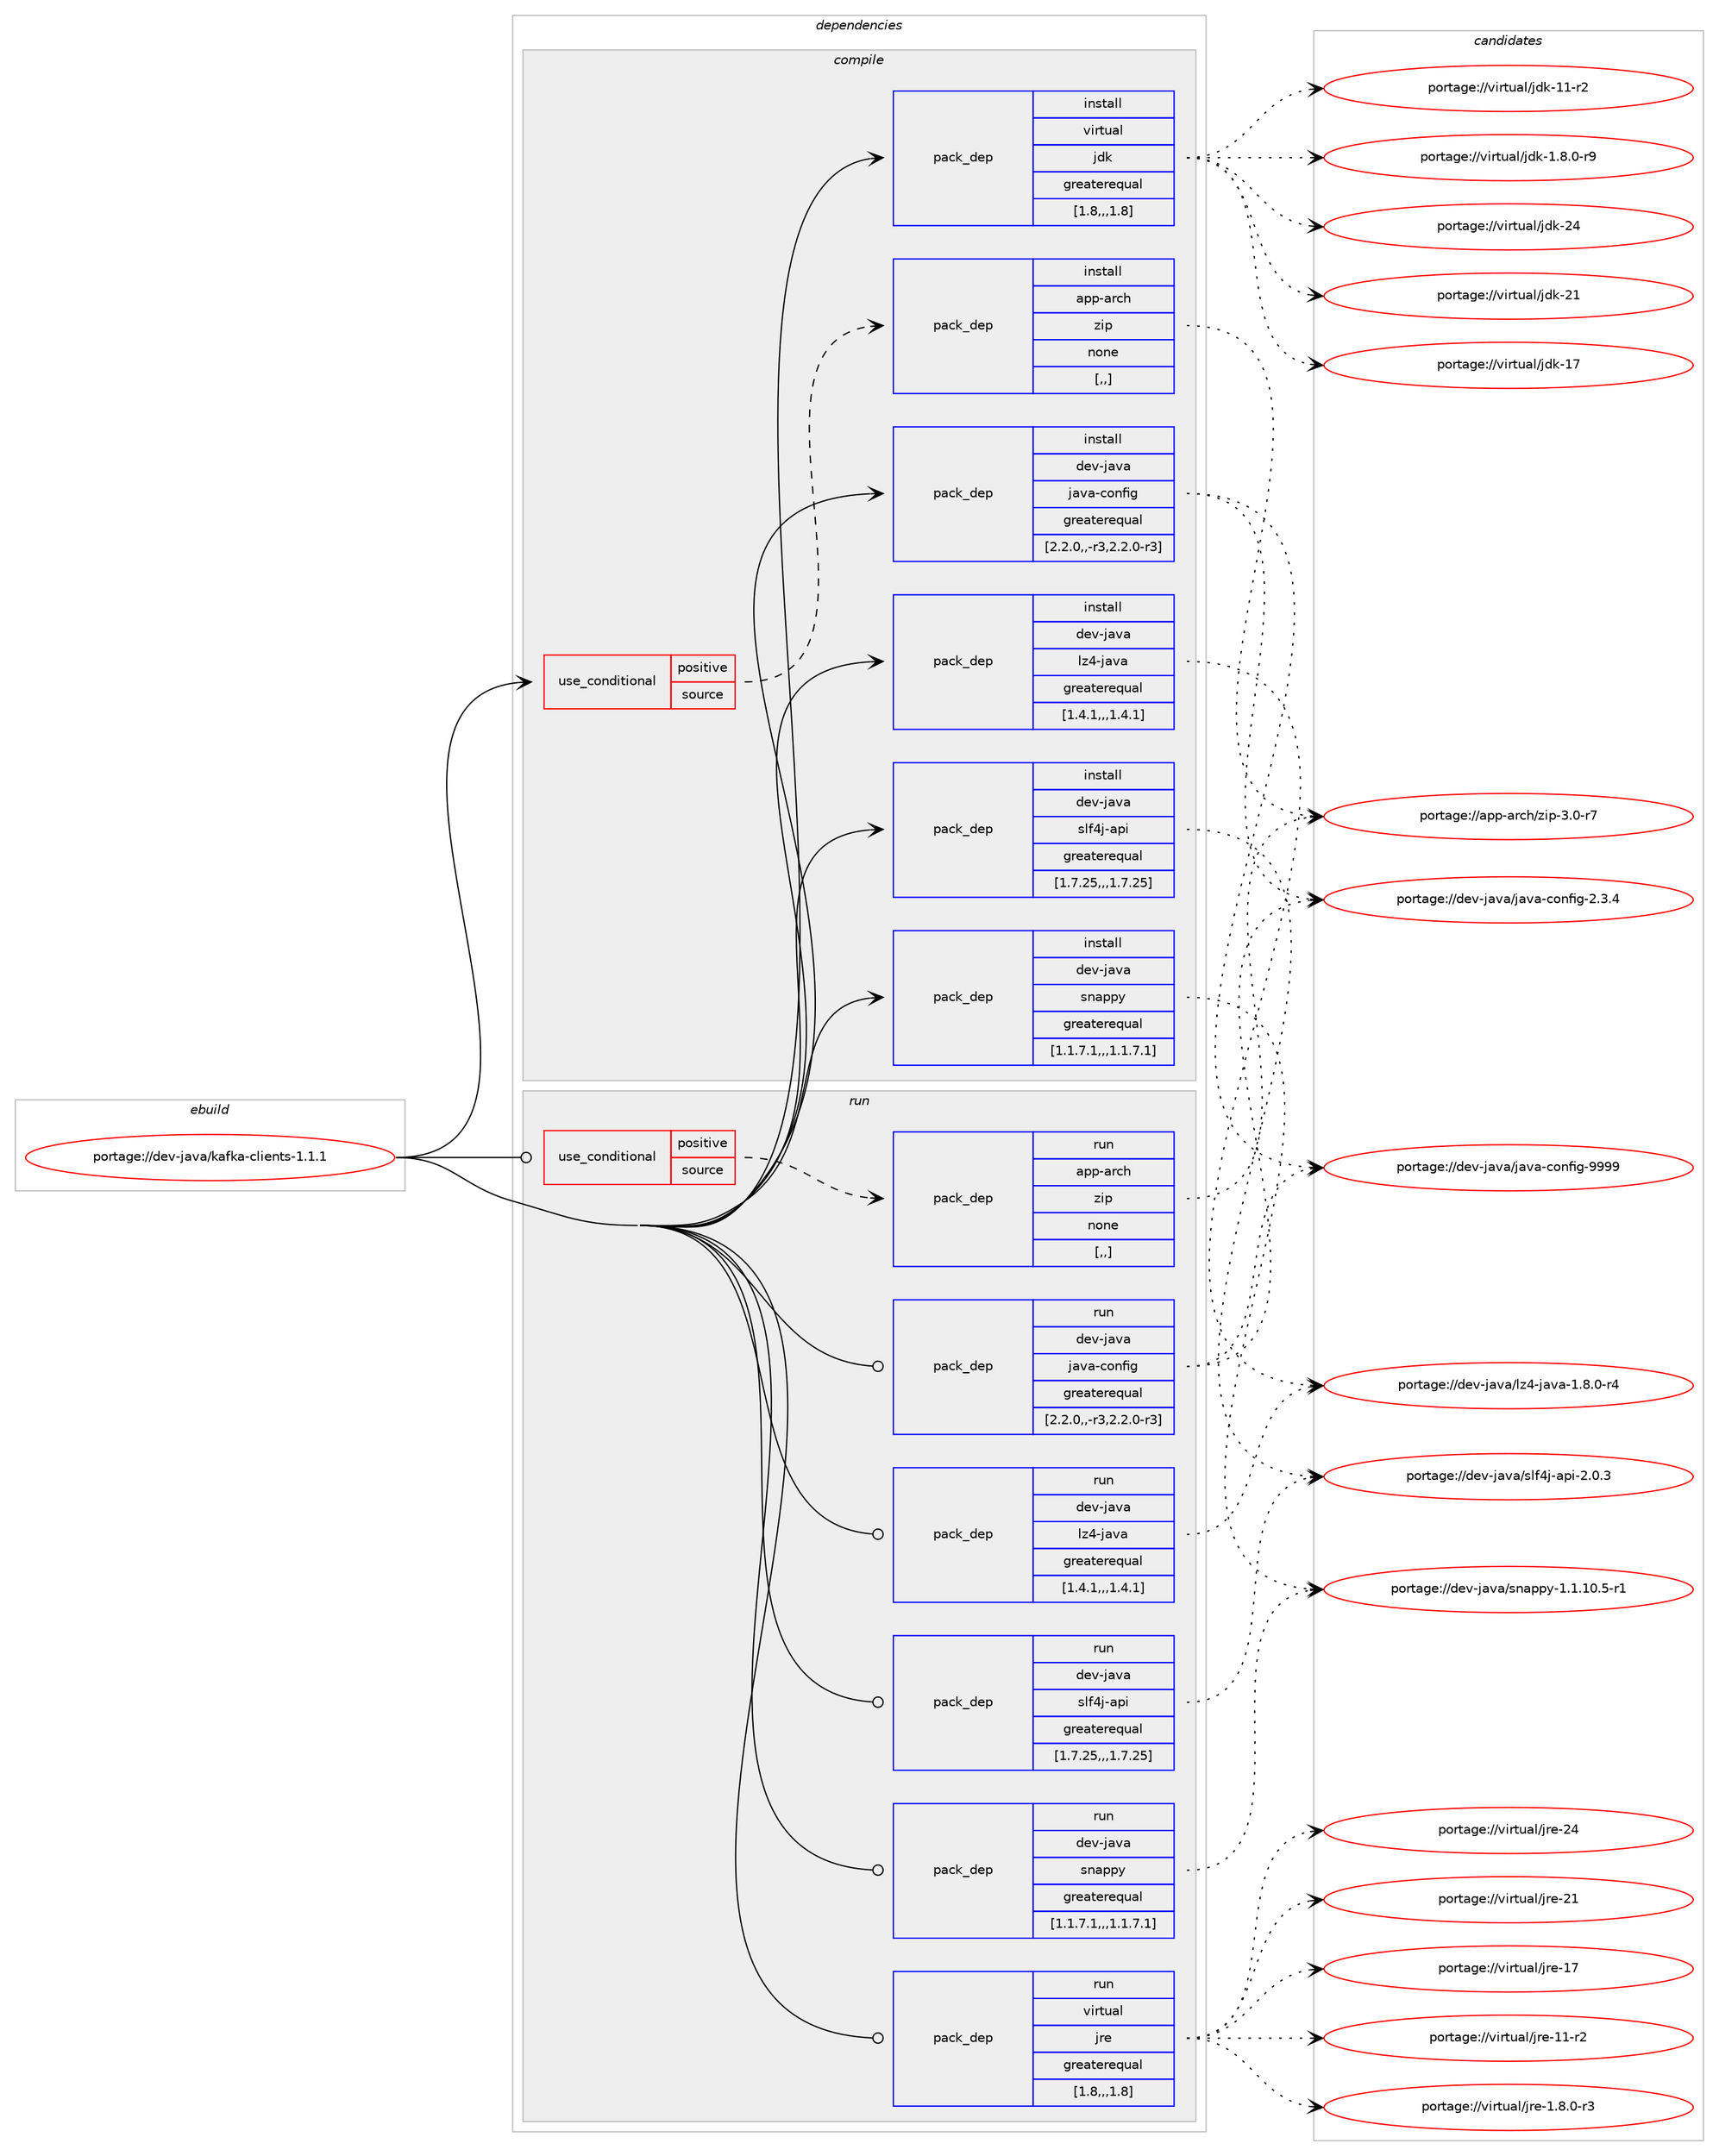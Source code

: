 digraph prolog {

# *************
# Graph options
# *************

newrank=true;
concentrate=true;
compound=true;
graph [rankdir=LR,fontname=Helvetica,fontsize=10,ranksep=1.5];#, ranksep=2.5, nodesep=0.2];
edge  [arrowhead=vee];
node  [fontname=Helvetica,fontsize=10];

# **********
# The ebuild
# **********

subgraph cluster_leftcol {
color=gray;
label=<<i>ebuild</i>>;
id [label="portage://dev-java/kafka-clients-1.1.1", color=red, width=4, href="../dev-java/kafka-clients-1.1.1.svg"];
}

# ****************
# The dependencies
# ****************

subgraph cluster_midcol {
color=gray;
label=<<i>dependencies</i>>;
subgraph cluster_compile {
fillcolor="#eeeeee";
style=filled;
label=<<i>compile</i>>;
subgraph cond22165 {
dependency95901 [label=<<TABLE BORDER="0" CELLBORDER="1" CELLSPACING="0" CELLPADDING="4"><TR><TD ROWSPAN="3" CELLPADDING="10">use_conditional</TD></TR><TR><TD>positive</TD></TR><TR><TD>source</TD></TR></TABLE>>, shape=none, color=red];
subgraph pack72679 {
dependency95902 [label=<<TABLE BORDER="0" CELLBORDER="1" CELLSPACING="0" CELLPADDING="4" WIDTH="220"><TR><TD ROWSPAN="6" CELLPADDING="30">pack_dep</TD></TR><TR><TD WIDTH="110">install</TD></TR><TR><TD>app-arch</TD></TR><TR><TD>zip</TD></TR><TR><TD>none</TD></TR><TR><TD>[,,]</TD></TR></TABLE>>, shape=none, color=blue];
}
dependency95901:e -> dependency95902:w [weight=20,style="dashed",arrowhead="vee"];
}
id:e -> dependency95901:w [weight=20,style="solid",arrowhead="vee"];
subgraph pack72680 {
dependency95903 [label=<<TABLE BORDER="0" CELLBORDER="1" CELLSPACING="0" CELLPADDING="4" WIDTH="220"><TR><TD ROWSPAN="6" CELLPADDING="30">pack_dep</TD></TR><TR><TD WIDTH="110">install</TD></TR><TR><TD>dev-java</TD></TR><TR><TD>java-config</TD></TR><TR><TD>greaterequal</TD></TR><TR><TD>[2.2.0,,-r3,2.2.0-r3]</TD></TR></TABLE>>, shape=none, color=blue];
}
id:e -> dependency95903:w [weight=20,style="solid",arrowhead="vee"];
subgraph pack72681 {
dependency95904 [label=<<TABLE BORDER="0" CELLBORDER="1" CELLSPACING="0" CELLPADDING="4" WIDTH="220"><TR><TD ROWSPAN="6" CELLPADDING="30">pack_dep</TD></TR><TR><TD WIDTH="110">install</TD></TR><TR><TD>dev-java</TD></TR><TR><TD>lz4-java</TD></TR><TR><TD>greaterequal</TD></TR><TR><TD>[1.4.1,,,1.4.1]</TD></TR></TABLE>>, shape=none, color=blue];
}
id:e -> dependency95904:w [weight=20,style="solid",arrowhead="vee"];
subgraph pack72682 {
dependency95905 [label=<<TABLE BORDER="0" CELLBORDER="1" CELLSPACING="0" CELLPADDING="4" WIDTH="220"><TR><TD ROWSPAN="6" CELLPADDING="30">pack_dep</TD></TR><TR><TD WIDTH="110">install</TD></TR><TR><TD>dev-java</TD></TR><TR><TD>slf4j-api</TD></TR><TR><TD>greaterequal</TD></TR><TR><TD>[1.7.25,,,1.7.25]</TD></TR></TABLE>>, shape=none, color=blue];
}
id:e -> dependency95905:w [weight=20,style="solid",arrowhead="vee"];
subgraph pack72683 {
dependency95906 [label=<<TABLE BORDER="0" CELLBORDER="1" CELLSPACING="0" CELLPADDING="4" WIDTH="220"><TR><TD ROWSPAN="6" CELLPADDING="30">pack_dep</TD></TR><TR><TD WIDTH="110">install</TD></TR><TR><TD>dev-java</TD></TR><TR><TD>snappy</TD></TR><TR><TD>greaterequal</TD></TR><TR><TD>[1.1.7.1,,,1.1.7.1]</TD></TR></TABLE>>, shape=none, color=blue];
}
id:e -> dependency95906:w [weight=20,style="solid",arrowhead="vee"];
subgraph pack72684 {
dependency95907 [label=<<TABLE BORDER="0" CELLBORDER="1" CELLSPACING="0" CELLPADDING="4" WIDTH="220"><TR><TD ROWSPAN="6" CELLPADDING="30">pack_dep</TD></TR><TR><TD WIDTH="110">install</TD></TR><TR><TD>virtual</TD></TR><TR><TD>jdk</TD></TR><TR><TD>greaterequal</TD></TR><TR><TD>[1.8,,,1.8]</TD></TR></TABLE>>, shape=none, color=blue];
}
id:e -> dependency95907:w [weight=20,style="solid",arrowhead="vee"];
}
subgraph cluster_compileandrun {
fillcolor="#eeeeee";
style=filled;
label=<<i>compile and run</i>>;
}
subgraph cluster_run {
fillcolor="#eeeeee";
style=filled;
label=<<i>run</i>>;
subgraph cond22166 {
dependency95908 [label=<<TABLE BORDER="0" CELLBORDER="1" CELLSPACING="0" CELLPADDING="4"><TR><TD ROWSPAN="3" CELLPADDING="10">use_conditional</TD></TR><TR><TD>positive</TD></TR><TR><TD>source</TD></TR></TABLE>>, shape=none, color=red];
subgraph pack72685 {
dependency95909 [label=<<TABLE BORDER="0" CELLBORDER="1" CELLSPACING="0" CELLPADDING="4" WIDTH="220"><TR><TD ROWSPAN="6" CELLPADDING="30">pack_dep</TD></TR><TR><TD WIDTH="110">run</TD></TR><TR><TD>app-arch</TD></TR><TR><TD>zip</TD></TR><TR><TD>none</TD></TR><TR><TD>[,,]</TD></TR></TABLE>>, shape=none, color=blue];
}
dependency95908:e -> dependency95909:w [weight=20,style="dashed",arrowhead="vee"];
}
id:e -> dependency95908:w [weight=20,style="solid",arrowhead="odot"];
subgraph pack72686 {
dependency95910 [label=<<TABLE BORDER="0" CELLBORDER="1" CELLSPACING="0" CELLPADDING="4" WIDTH="220"><TR><TD ROWSPAN="6" CELLPADDING="30">pack_dep</TD></TR><TR><TD WIDTH="110">run</TD></TR><TR><TD>dev-java</TD></TR><TR><TD>java-config</TD></TR><TR><TD>greaterequal</TD></TR><TR><TD>[2.2.0,,-r3,2.2.0-r3]</TD></TR></TABLE>>, shape=none, color=blue];
}
id:e -> dependency95910:w [weight=20,style="solid",arrowhead="odot"];
subgraph pack72687 {
dependency95911 [label=<<TABLE BORDER="0" CELLBORDER="1" CELLSPACING="0" CELLPADDING="4" WIDTH="220"><TR><TD ROWSPAN="6" CELLPADDING="30">pack_dep</TD></TR><TR><TD WIDTH="110">run</TD></TR><TR><TD>dev-java</TD></TR><TR><TD>lz4-java</TD></TR><TR><TD>greaterequal</TD></TR><TR><TD>[1.4.1,,,1.4.1]</TD></TR></TABLE>>, shape=none, color=blue];
}
id:e -> dependency95911:w [weight=20,style="solid",arrowhead="odot"];
subgraph pack72688 {
dependency95912 [label=<<TABLE BORDER="0" CELLBORDER="1" CELLSPACING="0" CELLPADDING="4" WIDTH="220"><TR><TD ROWSPAN="6" CELLPADDING="30">pack_dep</TD></TR><TR><TD WIDTH="110">run</TD></TR><TR><TD>dev-java</TD></TR><TR><TD>slf4j-api</TD></TR><TR><TD>greaterequal</TD></TR><TR><TD>[1.7.25,,,1.7.25]</TD></TR></TABLE>>, shape=none, color=blue];
}
id:e -> dependency95912:w [weight=20,style="solid",arrowhead="odot"];
subgraph pack72689 {
dependency95913 [label=<<TABLE BORDER="0" CELLBORDER="1" CELLSPACING="0" CELLPADDING="4" WIDTH="220"><TR><TD ROWSPAN="6" CELLPADDING="30">pack_dep</TD></TR><TR><TD WIDTH="110">run</TD></TR><TR><TD>dev-java</TD></TR><TR><TD>snappy</TD></TR><TR><TD>greaterequal</TD></TR><TR><TD>[1.1.7.1,,,1.1.7.1]</TD></TR></TABLE>>, shape=none, color=blue];
}
id:e -> dependency95913:w [weight=20,style="solid",arrowhead="odot"];
subgraph pack72690 {
dependency95914 [label=<<TABLE BORDER="0" CELLBORDER="1" CELLSPACING="0" CELLPADDING="4" WIDTH="220"><TR><TD ROWSPAN="6" CELLPADDING="30">pack_dep</TD></TR><TR><TD WIDTH="110">run</TD></TR><TR><TD>virtual</TD></TR><TR><TD>jre</TD></TR><TR><TD>greaterequal</TD></TR><TR><TD>[1.8,,,1.8]</TD></TR></TABLE>>, shape=none, color=blue];
}
id:e -> dependency95914:w [weight=20,style="solid",arrowhead="odot"];
}
}

# **************
# The candidates
# **************

subgraph cluster_choices {
rank=same;
color=gray;
label=<<i>candidates</i>>;

subgraph choice72679 {
color=black;
nodesep=1;
choice9711211245971149910447122105112455146484511455 [label="portage://app-arch/zip-3.0-r7", color=red, width=4,href="../app-arch/zip-3.0-r7.svg"];
dependency95902:e -> choice9711211245971149910447122105112455146484511455:w [style=dotted,weight="100"];
}
subgraph choice72680 {
color=black;
nodesep=1;
choice10010111845106971189747106971189745991111101021051034557575757 [label="portage://dev-java/java-config-9999", color=red, width=4,href="../dev-java/java-config-9999.svg"];
choice1001011184510697118974710697118974599111110102105103455046514652 [label="portage://dev-java/java-config-2.3.4", color=red, width=4,href="../dev-java/java-config-2.3.4.svg"];
dependency95903:e -> choice10010111845106971189747106971189745991111101021051034557575757:w [style=dotted,weight="100"];
dependency95903:e -> choice1001011184510697118974710697118974599111110102105103455046514652:w [style=dotted,weight="100"];
}
subgraph choice72681 {
color=black;
nodesep=1;
choice10010111845106971189747108122524510697118974549465646484511452 [label="portage://dev-java/lz4-java-1.8.0-r4", color=red, width=4,href="../dev-java/lz4-java-1.8.0-r4.svg"];
dependency95904:e -> choice10010111845106971189747108122524510697118974549465646484511452:w [style=dotted,weight="100"];
}
subgraph choice72682 {
color=black;
nodesep=1;
choice10010111845106971189747115108102521064597112105455046484651 [label="portage://dev-java/slf4j-api-2.0.3", color=red, width=4,href="../dev-java/slf4j-api-2.0.3.svg"];
dependency95905:e -> choice10010111845106971189747115108102521064597112105455046484651:w [style=dotted,weight="100"];
}
subgraph choice72683 {
color=black;
nodesep=1;
choice10010111845106971189747115110971121121214549464946494846534511449 [label="portage://dev-java/snappy-1.1.10.5-r1", color=red, width=4,href="../dev-java/snappy-1.1.10.5-r1.svg"];
dependency95906:e -> choice10010111845106971189747115110971121121214549464946494846534511449:w [style=dotted,weight="100"];
}
subgraph choice72684 {
color=black;
nodesep=1;
choice1181051141161179710847106100107455052 [label="portage://virtual/jdk-24", color=red, width=4,href="../virtual/jdk-24.svg"];
choice1181051141161179710847106100107455049 [label="portage://virtual/jdk-21", color=red, width=4,href="../virtual/jdk-21.svg"];
choice1181051141161179710847106100107454955 [label="portage://virtual/jdk-17", color=red, width=4,href="../virtual/jdk-17.svg"];
choice11810511411611797108471061001074549494511450 [label="portage://virtual/jdk-11-r2", color=red, width=4,href="../virtual/jdk-11-r2.svg"];
choice11810511411611797108471061001074549465646484511457 [label="portage://virtual/jdk-1.8.0-r9", color=red, width=4,href="../virtual/jdk-1.8.0-r9.svg"];
dependency95907:e -> choice1181051141161179710847106100107455052:w [style=dotted,weight="100"];
dependency95907:e -> choice1181051141161179710847106100107455049:w [style=dotted,weight="100"];
dependency95907:e -> choice1181051141161179710847106100107454955:w [style=dotted,weight="100"];
dependency95907:e -> choice11810511411611797108471061001074549494511450:w [style=dotted,weight="100"];
dependency95907:e -> choice11810511411611797108471061001074549465646484511457:w [style=dotted,weight="100"];
}
subgraph choice72685 {
color=black;
nodesep=1;
choice9711211245971149910447122105112455146484511455 [label="portage://app-arch/zip-3.0-r7", color=red, width=4,href="../app-arch/zip-3.0-r7.svg"];
dependency95909:e -> choice9711211245971149910447122105112455146484511455:w [style=dotted,weight="100"];
}
subgraph choice72686 {
color=black;
nodesep=1;
choice10010111845106971189747106971189745991111101021051034557575757 [label="portage://dev-java/java-config-9999", color=red, width=4,href="../dev-java/java-config-9999.svg"];
choice1001011184510697118974710697118974599111110102105103455046514652 [label="portage://dev-java/java-config-2.3.4", color=red, width=4,href="../dev-java/java-config-2.3.4.svg"];
dependency95910:e -> choice10010111845106971189747106971189745991111101021051034557575757:w [style=dotted,weight="100"];
dependency95910:e -> choice1001011184510697118974710697118974599111110102105103455046514652:w [style=dotted,weight="100"];
}
subgraph choice72687 {
color=black;
nodesep=1;
choice10010111845106971189747108122524510697118974549465646484511452 [label="portage://dev-java/lz4-java-1.8.0-r4", color=red, width=4,href="../dev-java/lz4-java-1.8.0-r4.svg"];
dependency95911:e -> choice10010111845106971189747108122524510697118974549465646484511452:w [style=dotted,weight="100"];
}
subgraph choice72688 {
color=black;
nodesep=1;
choice10010111845106971189747115108102521064597112105455046484651 [label="portage://dev-java/slf4j-api-2.0.3", color=red, width=4,href="../dev-java/slf4j-api-2.0.3.svg"];
dependency95912:e -> choice10010111845106971189747115108102521064597112105455046484651:w [style=dotted,weight="100"];
}
subgraph choice72689 {
color=black;
nodesep=1;
choice10010111845106971189747115110971121121214549464946494846534511449 [label="portage://dev-java/snappy-1.1.10.5-r1", color=red, width=4,href="../dev-java/snappy-1.1.10.5-r1.svg"];
dependency95913:e -> choice10010111845106971189747115110971121121214549464946494846534511449:w [style=dotted,weight="100"];
}
subgraph choice72690 {
color=black;
nodesep=1;
choice1181051141161179710847106114101455052 [label="portage://virtual/jre-24", color=red, width=4,href="../virtual/jre-24.svg"];
choice1181051141161179710847106114101455049 [label="portage://virtual/jre-21", color=red, width=4,href="../virtual/jre-21.svg"];
choice1181051141161179710847106114101454955 [label="portage://virtual/jre-17", color=red, width=4,href="../virtual/jre-17.svg"];
choice11810511411611797108471061141014549494511450 [label="portage://virtual/jre-11-r2", color=red, width=4,href="../virtual/jre-11-r2.svg"];
choice11810511411611797108471061141014549465646484511451 [label="portage://virtual/jre-1.8.0-r3", color=red, width=4,href="../virtual/jre-1.8.0-r3.svg"];
dependency95914:e -> choice1181051141161179710847106114101455052:w [style=dotted,weight="100"];
dependency95914:e -> choice1181051141161179710847106114101455049:w [style=dotted,weight="100"];
dependency95914:e -> choice1181051141161179710847106114101454955:w [style=dotted,weight="100"];
dependency95914:e -> choice11810511411611797108471061141014549494511450:w [style=dotted,weight="100"];
dependency95914:e -> choice11810511411611797108471061141014549465646484511451:w [style=dotted,weight="100"];
}
}

}
